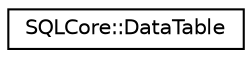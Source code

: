 digraph "Graphical Class Hierarchy"
{
 // LATEX_PDF_SIZE
  edge [fontname="Helvetica",fontsize="10",labelfontname="Helvetica",labelfontsize="10"];
  node [fontname="Helvetica",fontsize="10",shape=record];
  rankdir="LR";
  Node0 [label="SQLCore::DataTable",height=0.2,width=0.4,color="black", fillcolor="white", style="filled",URL="$class_s_q_l_core_1_1_data_table.html",tooltip=" "];
}
